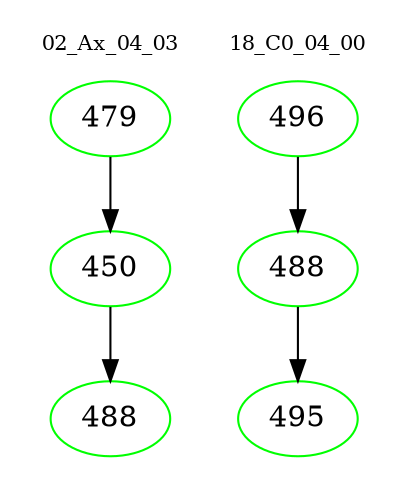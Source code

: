 digraph{
subgraph cluster_0 {
color = white
label = "02_Ax_04_03";
fontsize=10;
T0_479 [label="479", color="green"]
T0_479 -> T0_450 [color="black"]
T0_450 [label="450", color="green"]
T0_450 -> T0_488 [color="black"]
T0_488 [label="488", color="green"]
}
subgraph cluster_1 {
color = white
label = "18_C0_04_00";
fontsize=10;
T1_496 [label="496", color="green"]
T1_496 -> T1_488 [color="black"]
T1_488 [label="488", color="green"]
T1_488 -> T1_495 [color="black"]
T1_495 [label="495", color="green"]
}
}
